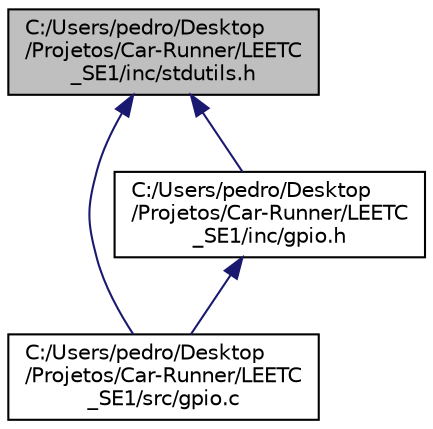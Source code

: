 digraph "C:/Users/pedro/Desktop/Projetos/Car-Runner/LEETC_SE1/inc/stdutils.h"
{
 // LATEX_PDF_SIZE
  edge [fontname="Helvetica",fontsize="10",labelfontname="Helvetica",labelfontsize="10"];
  node [fontname="Helvetica",fontsize="10",shape=record];
  Node1 [label="C:/Users/pedro/Desktop\l/Projetos/Car-Runner/LEETC\l_SE1/inc/stdutils.h",height=0.2,width=0.4,color="black", fillcolor="grey75", style="filled", fontcolor="black",tooltip=" "];
  Node1 -> Node2 [dir="back",color="midnightblue",fontsize="10",style="solid",fontname="Helvetica"];
  Node2 [label="C:/Users/pedro/Desktop\l/Projetos/Car-Runner/LEETC\l_SE1/src/gpio.c",height=0.2,width=0.4,color="black", fillcolor="white", style="filled",URL="$d8/da0/gpio_8c.html",tooltip=" "];
  Node1 -> Node3 [dir="back",color="midnightblue",fontsize="10",style="solid",fontname="Helvetica"];
  Node3 [label="C:/Users/pedro/Desktop\l/Projetos/Car-Runner/LEETC\l_SE1/inc/gpio.h",height=0.2,width=0.4,color="black", fillcolor="white", style="filled",URL="$d6/d7c/gpio_8h.html",tooltip=" "];
  Node3 -> Node2 [dir="back",color="midnightblue",fontsize="10",style="solid",fontname="Helvetica"];
}
